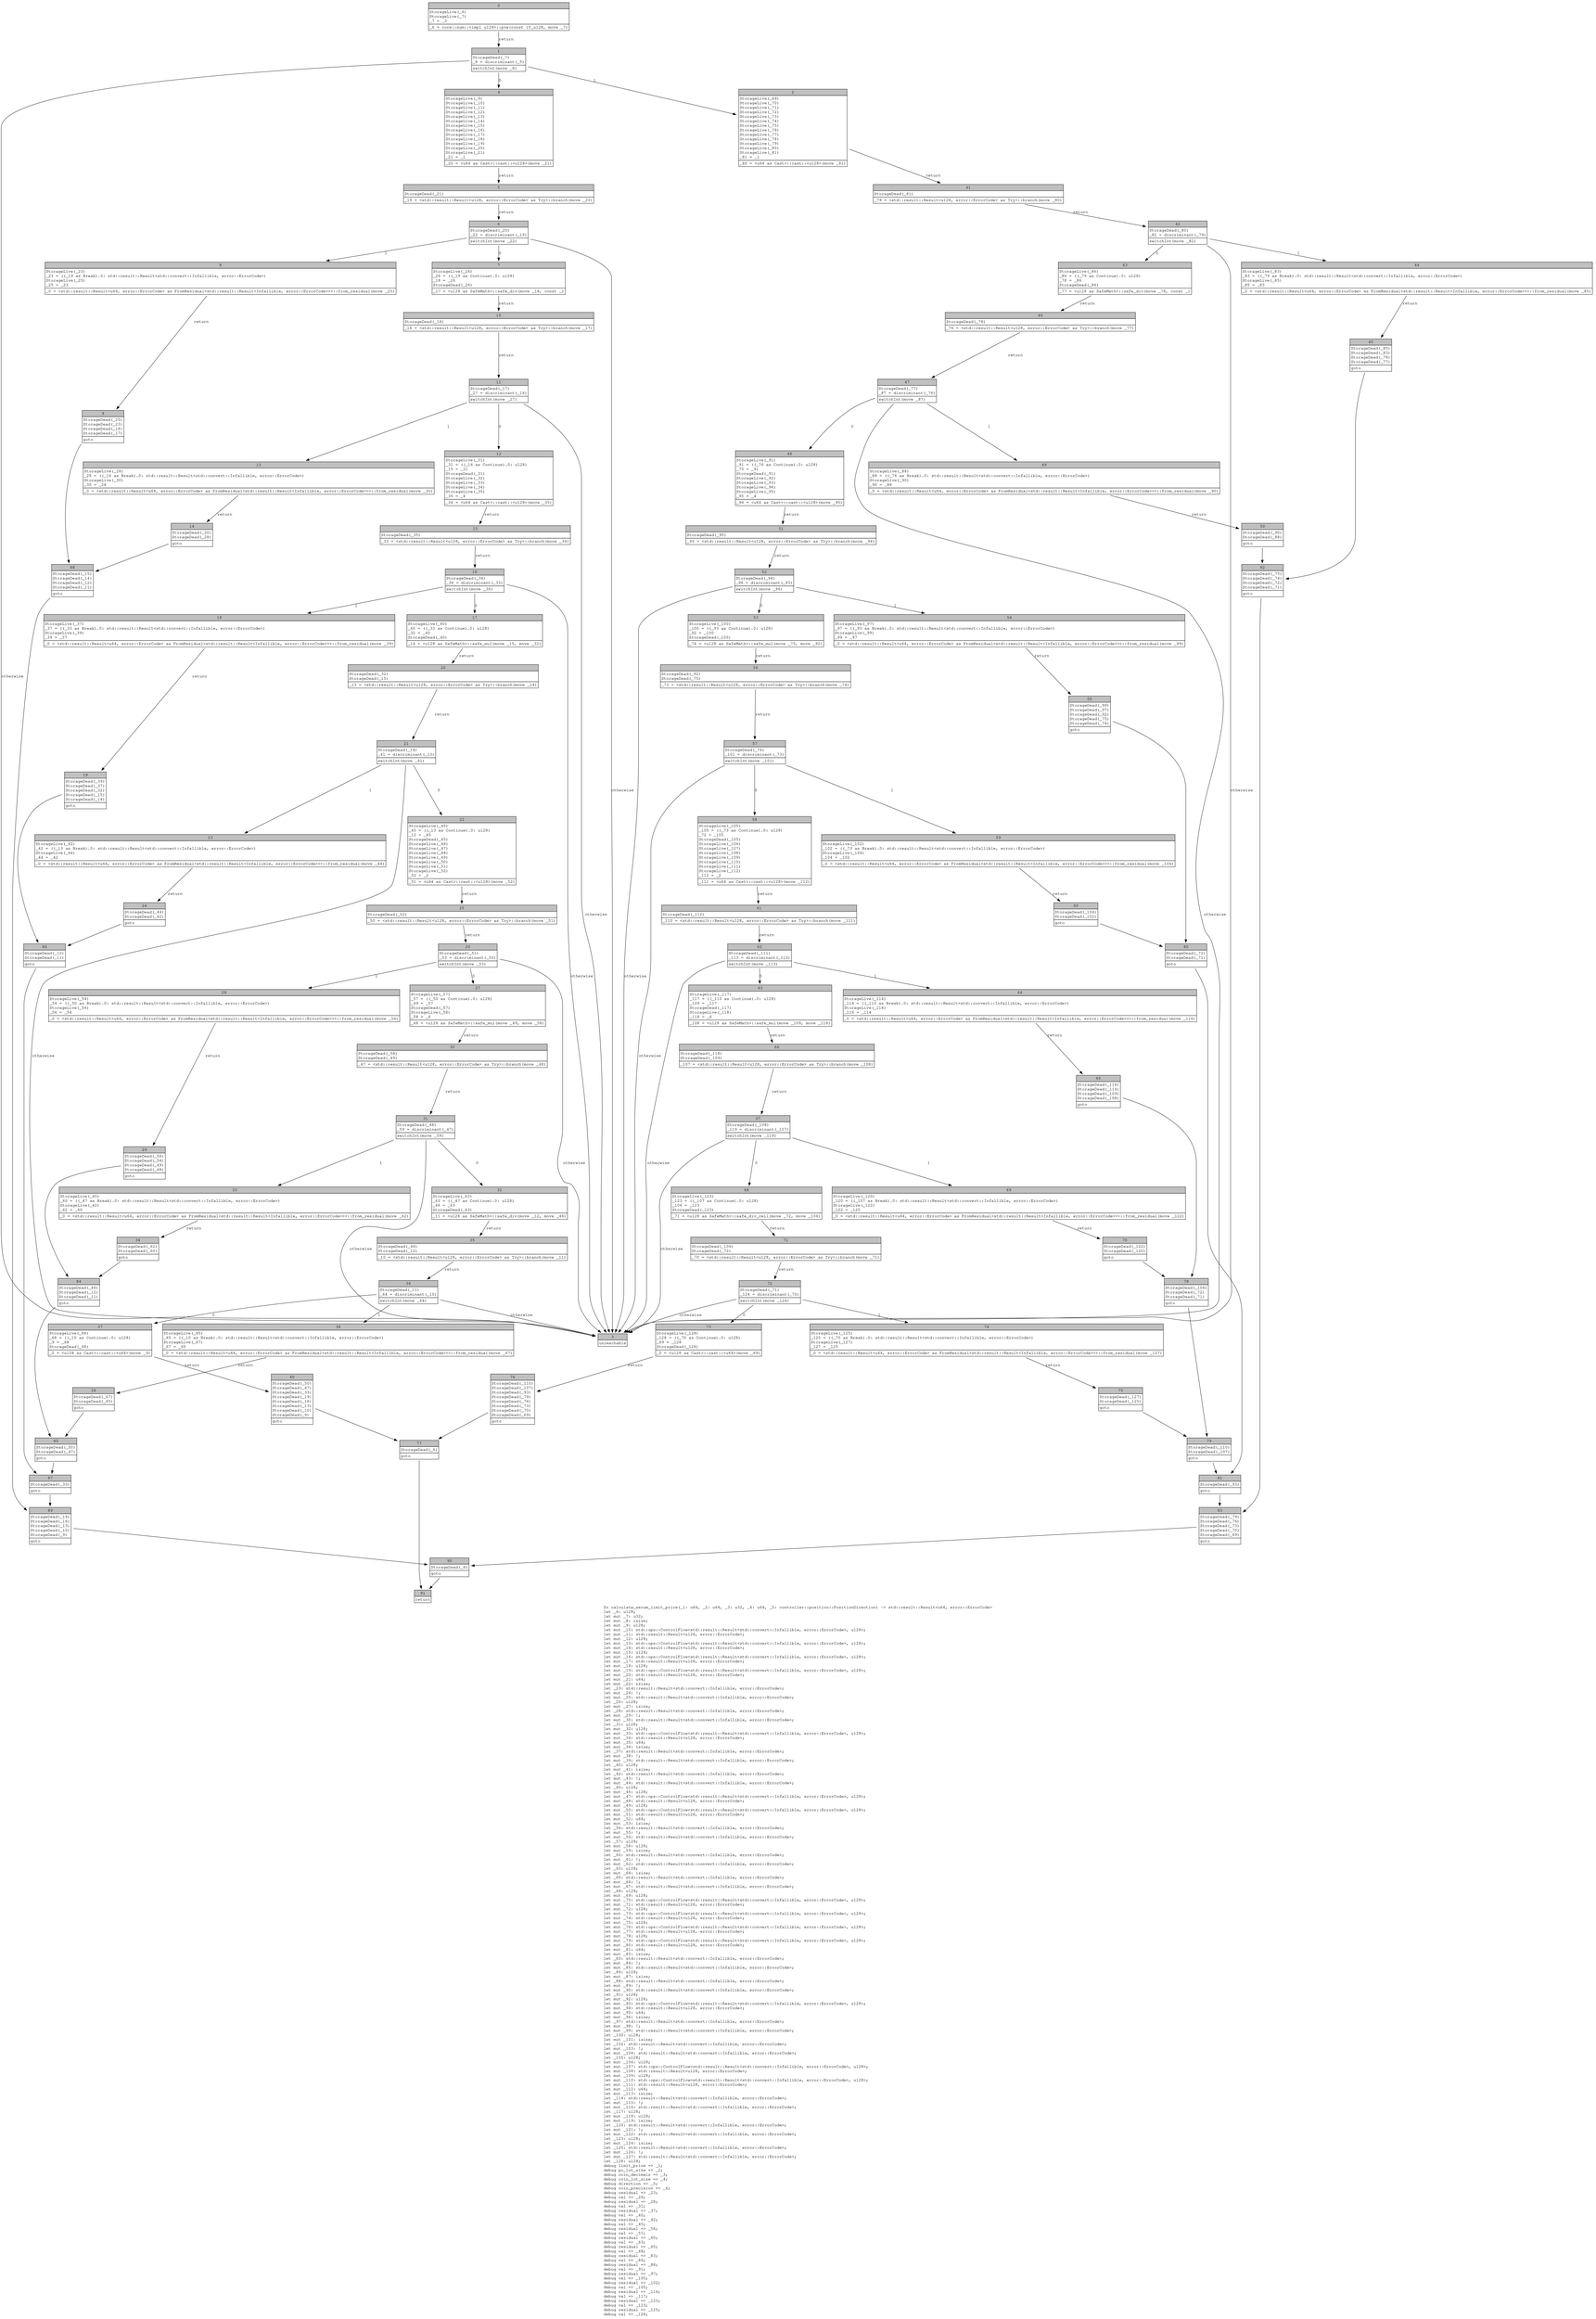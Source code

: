 digraph Mir_0_2763 {
    graph [fontname="Courier, monospace"];
    node [fontname="Courier, monospace"];
    edge [fontname="Courier, monospace"];
    label=<fn calculate_serum_limit_price(_1: u64, _2: u64, _3: u32, _4: u64, _5: controller::position::PositionDirection) -&gt; std::result::Result&lt;u64, error::ErrorCode&gt;<br align="left"/>let _6: u128;<br align="left"/>let mut _7: u32;<br align="left"/>let mut _8: isize;<br align="left"/>let mut _9: u128;<br align="left"/>let mut _10: std::ops::ControlFlow&lt;std::result::Result&lt;std::convert::Infallible, error::ErrorCode&gt;, u128&gt;;<br align="left"/>let mut _11: std::result::Result&lt;u128, error::ErrorCode&gt;;<br align="left"/>let mut _12: u128;<br align="left"/>let mut _13: std::ops::ControlFlow&lt;std::result::Result&lt;std::convert::Infallible, error::ErrorCode&gt;, u128&gt;;<br align="left"/>let mut _14: std::result::Result&lt;u128, error::ErrorCode&gt;;<br align="left"/>let mut _15: u128;<br align="left"/>let mut _16: std::ops::ControlFlow&lt;std::result::Result&lt;std::convert::Infallible, error::ErrorCode&gt;, u128&gt;;<br align="left"/>let mut _17: std::result::Result&lt;u128, error::ErrorCode&gt;;<br align="left"/>let mut _18: u128;<br align="left"/>let mut _19: std::ops::ControlFlow&lt;std::result::Result&lt;std::convert::Infallible, error::ErrorCode&gt;, u128&gt;;<br align="left"/>let mut _20: std::result::Result&lt;u128, error::ErrorCode&gt;;<br align="left"/>let mut _21: u64;<br align="left"/>let mut _22: isize;<br align="left"/>let _23: std::result::Result&lt;std::convert::Infallible, error::ErrorCode&gt;;<br align="left"/>let mut _24: !;<br align="left"/>let mut _25: std::result::Result&lt;std::convert::Infallible, error::ErrorCode&gt;;<br align="left"/>let _26: u128;<br align="left"/>let mut _27: isize;<br align="left"/>let _28: std::result::Result&lt;std::convert::Infallible, error::ErrorCode&gt;;<br align="left"/>let mut _29: !;<br align="left"/>let mut _30: std::result::Result&lt;std::convert::Infallible, error::ErrorCode&gt;;<br align="left"/>let _31: u128;<br align="left"/>let mut _32: u128;<br align="left"/>let mut _33: std::ops::ControlFlow&lt;std::result::Result&lt;std::convert::Infallible, error::ErrorCode&gt;, u128&gt;;<br align="left"/>let mut _34: std::result::Result&lt;u128, error::ErrorCode&gt;;<br align="left"/>let mut _35: u64;<br align="left"/>let mut _36: isize;<br align="left"/>let _37: std::result::Result&lt;std::convert::Infallible, error::ErrorCode&gt;;<br align="left"/>let mut _38: !;<br align="left"/>let mut _39: std::result::Result&lt;std::convert::Infallible, error::ErrorCode&gt;;<br align="left"/>let _40: u128;<br align="left"/>let mut _41: isize;<br align="left"/>let _42: std::result::Result&lt;std::convert::Infallible, error::ErrorCode&gt;;<br align="left"/>let mut _43: !;<br align="left"/>let mut _44: std::result::Result&lt;std::convert::Infallible, error::ErrorCode&gt;;<br align="left"/>let _45: u128;<br align="left"/>let mut _46: u128;<br align="left"/>let mut _47: std::ops::ControlFlow&lt;std::result::Result&lt;std::convert::Infallible, error::ErrorCode&gt;, u128&gt;;<br align="left"/>let mut _48: std::result::Result&lt;u128, error::ErrorCode&gt;;<br align="left"/>let mut _49: u128;<br align="left"/>let mut _50: std::ops::ControlFlow&lt;std::result::Result&lt;std::convert::Infallible, error::ErrorCode&gt;, u128&gt;;<br align="left"/>let mut _51: std::result::Result&lt;u128, error::ErrorCode&gt;;<br align="left"/>let mut _52: u64;<br align="left"/>let mut _53: isize;<br align="left"/>let _54: std::result::Result&lt;std::convert::Infallible, error::ErrorCode&gt;;<br align="left"/>let mut _55: !;<br align="left"/>let mut _56: std::result::Result&lt;std::convert::Infallible, error::ErrorCode&gt;;<br align="left"/>let _57: u128;<br align="left"/>let mut _58: u128;<br align="left"/>let mut _59: isize;<br align="left"/>let _60: std::result::Result&lt;std::convert::Infallible, error::ErrorCode&gt;;<br align="left"/>let mut _61: !;<br align="left"/>let mut _62: std::result::Result&lt;std::convert::Infallible, error::ErrorCode&gt;;<br align="left"/>let _63: u128;<br align="left"/>let mut _64: isize;<br align="left"/>let _65: std::result::Result&lt;std::convert::Infallible, error::ErrorCode&gt;;<br align="left"/>let mut _66: !;<br align="left"/>let mut _67: std::result::Result&lt;std::convert::Infallible, error::ErrorCode&gt;;<br align="left"/>let _68: u128;<br align="left"/>let mut _69: u128;<br align="left"/>let mut _70: std::ops::ControlFlow&lt;std::result::Result&lt;std::convert::Infallible, error::ErrorCode&gt;, u128&gt;;<br align="left"/>let mut _71: std::result::Result&lt;u128, error::ErrorCode&gt;;<br align="left"/>let mut _72: u128;<br align="left"/>let mut _73: std::ops::ControlFlow&lt;std::result::Result&lt;std::convert::Infallible, error::ErrorCode&gt;, u128&gt;;<br align="left"/>let mut _74: std::result::Result&lt;u128, error::ErrorCode&gt;;<br align="left"/>let mut _75: u128;<br align="left"/>let mut _76: std::ops::ControlFlow&lt;std::result::Result&lt;std::convert::Infallible, error::ErrorCode&gt;, u128&gt;;<br align="left"/>let mut _77: std::result::Result&lt;u128, error::ErrorCode&gt;;<br align="left"/>let mut _78: u128;<br align="left"/>let mut _79: std::ops::ControlFlow&lt;std::result::Result&lt;std::convert::Infallible, error::ErrorCode&gt;, u128&gt;;<br align="left"/>let mut _80: std::result::Result&lt;u128, error::ErrorCode&gt;;<br align="left"/>let mut _81: u64;<br align="left"/>let mut _82: isize;<br align="left"/>let _83: std::result::Result&lt;std::convert::Infallible, error::ErrorCode&gt;;<br align="left"/>let mut _84: !;<br align="left"/>let mut _85: std::result::Result&lt;std::convert::Infallible, error::ErrorCode&gt;;<br align="left"/>let _86: u128;<br align="left"/>let mut _87: isize;<br align="left"/>let _88: std::result::Result&lt;std::convert::Infallible, error::ErrorCode&gt;;<br align="left"/>let mut _89: !;<br align="left"/>let mut _90: std::result::Result&lt;std::convert::Infallible, error::ErrorCode&gt;;<br align="left"/>let _91: u128;<br align="left"/>let mut _92: u128;<br align="left"/>let mut _93: std::ops::ControlFlow&lt;std::result::Result&lt;std::convert::Infallible, error::ErrorCode&gt;, u128&gt;;<br align="left"/>let mut _94: std::result::Result&lt;u128, error::ErrorCode&gt;;<br align="left"/>let mut _95: u64;<br align="left"/>let mut _96: isize;<br align="left"/>let _97: std::result::Result&lt;std::convert::Infallible, error::ErrorCode&gt;;<br align="left"/>let mut _98: !;<br align="left"/>let mut _99: std::result::Result&lt;std::convert::Infallible, error::ErrorCode&gt;;<br align="left"/>let _100: u128;<br align="left"/>let mut _101: isize;<br align="left"/>let _102: std::result::Result&lt;std::convert::Infallible, error::ErrorCode&gt;;<br align="left"/>let mut _103: !;<br align="left"/>let mut _104: std::result::Result&lt;std::convert::Infallible, error::ErrorCode&gt;;<br align="left"/>let _105: u128;<br align="left"/>let mut _106: u128;<br align="left"/>let mut _107: std::ops::ControlFlow&lt;std::result::Result&lt;std::convert::Infallible, error::ErrorCode&gt;, u128&gt;;<br align="left"/>let mut _108: std::result::Result&lt;u128, error::ErrorCode&gt;;<br align="left"/>let mut _109: u128;<br align="left"/>let mut _110: std::ops::ControlFlow&lt;std::result::Result&lt;std::convert::Infallible, error::ErrorCode&gt;, u128&gt;;<br align="left"/>let mut _111: std::result::Result&lt;u128, error::ErrorCode&gt;;<br align="left"/>let mut _112: u64;<br align="left"/>let mut _113: isize;<br align="left"/>let _114: std::result::Result&lt;std::convert::Infallible, error::ErrorCode&gt;;<br align="left"/>let mut _115: !;<br align="left"/>let mut _116: std::result::Result&lt;std::convert::Infallible, error::ErrorCode&gt;;<br align="left"/>let _117: u128;<br align="left"/>let mut _118: u128;<br align="left"/>let mut _119: isize;<br align="left"/>let _120: std::result::Result&lt;std::convert::Infallible, error::ErrorCode&gt;;<br align="left"/>let mut _121: !;<br align="left"/>let mut _122: std::result::Result&lt;std::convert::Infallible, error::ErrorCode&gt;;<br align="left"/>let _123: u128;<br align="left"/>let mut _124: isize;<br align="left"/>let _125: std::result::Result&lt;std::convert::Infallible, error::ErrorCode&gt;;<br align="left"/>let mut _126: !;<br align="left"/>let mut _127: std::result::Result&lt;std::convert::Infallible, error::ErrorCode&gt;;<br align="left"/>let _128: u128;<br align="left"/>debug limit_price =&gt; _1;<br align="left"/>debug pc_lot_size =&gt; _2;<br align="left"/>debug coin_decimals =&gt; _3;<br align="left"/>debug coin_lot_size =&gt; _4;<br align="left"/>debug direction =&gt; _5;<br align="left"/>debug coin_precision =&gt; _6;<br align="left"/>debug residual =&gt; _23;<br align="left"/>debug val =&gt; _26;<br align="left"/>debug residual =&gt; _28;<br align="left"/>debug val =&gt; _31;<br align="left"/>debug residual =&gt; _37;<br align="left"/>debug val =&gt; _40;<br align="left"/>debug residual =&gt; _42;<br align="left"/>debug val =&gt; _45;<br align="left"/>debug residual =&gt; _54;<br align="left"/>debug val =&gt; _57;<br align="left"/>debug residual =&gt; _60;<br align="left"/>debug val =&gt; _63;<br align="left"/>debug residual =&gt; _65;<br align="left"/>debug val =&gt; _68;<br align="left"/>debug residual =&gt; _83;<br align="left"/>debug val =&gt; _86;<br align="left"/>debug residual =&gt; _88;<br align="left"/>debug val =&gt; _91;<br align="left"/>debug residual =&gt; _97;<br align="left"/>debug val =&gt; _100;<br align="left"/>debug residual =&gt; _102;<br align="left"/>debug val =&gt; _105;<br align="left"/>debug residual =&gt; _114;<br align="left"/>debug val =&gt; _117;<br align="left"/>debug residual =&gt; _120;<br align="left"/>debug val =&gt; _123;<br align="left"/>debug residual =&gt; _125;<br align="left"/>debug val =&gt; _128;<br align="left"/>>;
    bb0__0_2763 [shape="none", label=<<table border="0" cellborder="1" cellspacing="0"><tr><td bgcolor="gray" align="center" colspan="1">0</td></tr><tr><td align="left" balign="left">StorageLive(_6)<br/>StorageLive(_7)<br/>_7 = _3<br/></td></tr><tr><td align="left">_6 = core::num::&lt;impl u128&gt;::pow(const 10_u128, move _7)</td></tr></table>>];
    bb1__0_2763 [shape="none", label=<<table border="0" cellborder="1" cellspacing="0"><tr><td bgcolor="gray" align="center" colspan="1">1</td></tr><tr><td align="left" balign="left">StorageDead(_7)<br/>_8 = discriminant(_5)<br/></td></tr><tr><td align="left">switchInt(move _8)</td></tr></table>>];
    bb2__0_2763 [shape="none", label=<<table border="0" cellborder="1" cellspacing="0"><tr><td bgcolor="gray" align="center" colspan="1">2</td></tr><tr><td align="left" balign="left">StorageLive(_69)<br/>StorageLive(_70)<br/>StorageLive(_71)<br/>StorageLive(_72)<br/>StorageLive(_73)<br/>StorageLive(_74)<br/>StorageLive(_75)<br/>StorageLive(_76)<br/>StorageLive(_77)<br/>StorageLive(_78)<br/>StorageLive(_79)<br/>StorageLive(_80)<br/>StorageLive(_81)<br/>_81 = _1<br/></td></tr><tr><td align="left">_80 = &lt;u64 as Cast&gt;::cast::&lt;u128&gt;(move _81)</td></tr></table>>];
    bb3__0_2763 [shape="none", label=<<table border="0" cellborder="1" cellspacing="0"><tr><td bgcolor="gray" align="center" colspan="1">3</td></tr><tr><td align="left">unreachable</td></tr></table>>];
    bb4__0_2763 [shape="none", label=<<table border="0" cellborder="1" cellspacing="0"><tr><td bgcolor="gray" align="center" colspan="1">4</td></tr><tr><td align="left" balign="left">StorageLive(_9)<br/>StorageLive(_10)<br/>StorageLive(_11)<br/>StorageLive(_12)<br/>StorageLive(_13)<br/>StorageLive(_14)<br/>StorageLive(_15)<br/>StorageLive(_16)<br/>StorageLive(_17)<br/>StorageLive(_18)<br/>StorageLive(_19)<br/>StorageLive(_20)<br/>StorageLive(_21)<br/>_21 = _1<br/></td></tr><tr><td align="left">_20 = &lt;u64 as Cast&gt;::cast::&lt;u128&gt;(move _21)</td></tr></table>>];
    bb5__0_2763 [shape="none", label=<<table border="0" cellborder="1" cellspacing="0"><tr><td bgcolor="gray" align="center" colspan="1">5</td></tr><tr><td align="left" balign="left">StorageDead(_21)<br/></td></tr><tr><td align="left">_19 = &lt;std::result::Result&lt;u128, error::ErrorCode&gt; as Try&gt;::branch(move _20)</td></tr></table>>];
    bb6__0_2763 [shape="none", label=<<table border="0" cellborder="1" cellspacing="0"><tr><td bgcolor="gray" align="center" colspan="1">6</td></tr><tr><td align="left" balign="left">StorageDead(_20)<br/>_22 = discriminant(_19)<br/></td></tr><tr><td align="left">switchInt(move _22)</td></tr></table>>];
    bb7__0_2763 [shape="none", label=<<table border="0" cellborder="1" cellspacing="0"><tr><td bgcolor="gray" align="center" colspan="1">7</td></tr><tr><td align="left" balign="left">StorageLive(_26)<br/>_26 = ((_19 as Continue).0: u128)<br/>_18 = _26<br/>StorageDead(_26)<br/></td></tr><tr><td align="left">_17 = &lt;u128 as SafeMath&gt;::safe_div(move _18, const _)</td></tr></table>>];
    bb8__0_2763 [shape="none", label=<<table border="0" cellborder="1" cellspacing="0"><tr><td bgcolor="gray" align="center" colspan="1">8</td></tr><tr><td align="left" balign="left">StorageLive(_23)<br/>_23 = ((_19 as Break).0: std::result::Result&lt;std::convert::Infallible, error::ErrorCode&gt;)<br/>StorageLive(_25)<br/>_25 = _23<br/></td></tr><tr><td align="left">_0 = &lt;std::result::Result&lt;u64, error::ErrorCode&gt; as FromResidual&lt;std::result::Result&lt;Infallible, error::ErrorCode&gt;&gt;&gt;::from_residual(move _25)</td></tr></table>>];
    bb9__0_2763 [shape="none", label=<<table border="0" cellborder="1" cellspacing="0"><tr><td bgcolor="gray" align="center" colspan="1">9</td></tr><tr><td align="left" balign="left">StorageDead(_25)<br/>StorageDead(_23)<br/>StorageDead(_18)<br/>StorageDead(_17)<br/></td></tr><tr><td align="left">goto</td></tr></table>>];
    bb10__0_2763 [shape="none", label=<<table border="0" cellborder="1" cellspacing="0"><tr><td bgcolor="gray" align="center" colspan="1">10</td></tr><tr><td align="left" balign="left">StorageDead(_18)<br/></td></tr><tr><td align="left">_16 = &lt;std::result::Result&lt;u128, error::ErrorCode&gt; as Try&gt;::branch(move _17)</td></tr></table>>];
    bb11__0_2763 [shape="none", label=<<table border="0" cellborder="1" cellspacing="0"><tr><td bgcolor="gray" align="center" colspan="1">11</td></tr><tr><td align="left" balign="left">StorageDead(_17)<br/>_27 = discriminant(_16)<br/></td></tr><tr><td align="left">switchInt(move _27)</td></tr></table>>];
    bb12__0_2763 [shape="none", label=<<table border="0" cellborder="1" cellspacing="0"><tr><td bgcolor="gray" align="center" colspan="1">12</td></tr><tr><td align="left" balign="left">StorageLive(_31)<br/>_31 = ((_16 as Continue).0: u128)<br/>_15 = _31<br/>StorageDead(_31)<br/>StorageLive(_32)<br/>StorageLive(_33)<br/>StorageLive(_34)<br/>StorageLive(_35)<br/>_35 = _4<br/></td></tr><tr><td align="left">_34 = &lt;u64 as Cast&gt;::cast::&lt;u128&gt;(move _35)</td></tr></table>>];
    bb13__0_2763 [shape="none", label=<<table border="0" cellborder="1" cellspacing="0"><tr><td bgcolor="gray" align="center" colspan="1">13</td></tr><tr><td align="left" balign="left">StorageLive(_28)<br/>_28 = ((_16 as Break).0: std::result::Result&lt;std::convert::Infallible, error::ErrorCode&gt;)<br/>StorageLive(_30)<br/>_30 = _28<br/></td></tr><tr><td align="left">_0 = &lt;std::result::Result&lt;u64, error::ErrorCode&gt; as FromResidual&lt;std::result::Result&lt;Infallible, error::ErrorCode&gt;&gt;&gt;::from_residual(move _30)</td></tr></table>>];
    bb14__0_2763 [shape="none", label=<<table border="0" cellborder="1" cellspacing="0"><tr><td bgcolor="gray" align="center" colspan="1">14</td></tr><tr><td align="left" balign="left">StorageDead(_30)<br/>StorageDead(_28)<br/></td></tr><tr><td align="left">goto</td></tr></table>>];
    bb15__0_2763 [shape="none", label=<<table border="0" cellborder="1" cellspacing="0"><tr><td bgcolor="gray" align="center" colspan="1">15</td></tr><tr><td align="left" balign="left">StorageDead(_35)<br/></td></tr><tr><td align="left">_33 = &lt;std::result::Result&lt;u128, error::ErrorCode&gt; as Try&gt;::branch(move _34)</td></tr></table>>];
    bb16__0_2763 [shape="none", label=<<table border="0" cellborder="1" cellspacing="0"><tr><td bgcolor="gray" align="center" colspan="1">16</td></tr><tr><td align="left" balign="left">StorageDead(_34)<br/>_36 = discriminant(_33)<br/></td></tr><tr><td align="left">switchInt(move _36)</td></tr></table>>];
    bb17__0_2763 [shape="none", label=<<table border="0" cellborder="1" cellspacing="0"><tr><td bgcolor="gray" align="center" colspan="1">17</td></tr><tr><td align="left" balign="left">StorageLive(_40)<br/>_40 = ((_33 as Continue).0: u128)<br/>_32 = _40<br/>StorageDead(_40)<br/></td></tr><tr><td align="left">_14 = &lt;u128 as SafeMath&gt;::safe_mul(move _15, move _32)</td></tr></table>>];
    bb18__0_2763 [shape="none", label=<<table border="0" cellborder="1" cellspacing="0"><tr><td bgcolor="gray" align="center" colspan="1">18</td></tr><tr><td align="left" balign="left">StorageLive(_37)<br/>_37 = ((_33 as Break).0: std::result::Result&lt;std::convert::Infallible, error::ErrorCode&gt;)<br/>StorageLive(_39)<br/>_39 = _37<br/></td></tr><tr><td align="left">_0 = &lt;std::result::Result&lt;u64, error::ErrorCode&gt; as FromResidual&lt;std::result::Result&lt;Infallible, error::ErrorCode&gt;&gt;&gt;::from_residual(move _39)</td></tr></table>>];
    bb19__0_2763 [shape="none", label=<<table border="0" cellborder="1" cellspacing="0"><tr><td bgcolor="gray" align="center" colspan="1">19</td></tr><tr><td align="left" balign="left">StorageDead(_39)<br/>StorageDead(_37)<br/>StorageDead(_32)<br/>StorageDead(_15)<br/>StorageDead(_14)<br/></td></tr><tr><td align="left">goto</td></tr></table>>];
    bb20__0_2763 [shape="none", label=<<table border="0" cellborder="1" cellspacing="0"><tr><td bgcolor="gray" align="center" colspan="1">20</td></tr><tr><td align="left" balign="left">StorageDead(_32)<br/>StorageDead(_15)<br/></td></tr><tr><td align="left">_13 = &lt;std::result::Result&lt;u128, error::ErrorCode&gt; as Try&gt;::branch(move _14)</td></tr></table>>];
    bb21__0_2763 [shape="none", label=<<table border="0" cellborder="1" cellspacing="0"><tr><td bgcolor="gray" align="center" colspan="1">21</td></tr><tr><td align="left" balign="left">StorageDead(_14)<br/>_41 = discriminant(_13)<br/></td></tr><tr><td align="left">switchInt(move _41)</td></tr></table>>];
    bb22__0_2763 [shape="none", label=<<table border="0" cellborder="1" cellspacing="0"><tr><td bgcolor="gray" align="center" colspan="1">22</td></tr><tr><td align="left" balign="left">StorageLive(_45)<br/>_45 = ((_13 as Continue).0: u128)<br/>_12 = _45<br/>StorageDead(_45)<br/>StorageLive(_46)<br/>StorageLive(_47)<br/>StorageLive(_48)<br/>StorageLive(_49)<br/>StorageLive(_50)<br/>StorageLive(_51)<br/>StorageLive(_52)<br/>_52 = _2<br/></td></tr><tr><td align="left">_51 = &lt;u64 as Cast&gt;::cast::&lt;u128&gt;(move _52)</td></tr></table>>];
    bb23__0_2763 [shape="none", label=<<table border="0" cellborder="1" cellspacing="0"><tr><td bgcolor="gray" align="center" colspan="1">23</td></tr><tr><td align="left" balign="left">StorageLive(_42)<br/>_42 = ((_13 as Break).0: std::result::Result&lt;std::convert::Infallible, error::ErrorCode&gt;)<br/>StorageLive(_44)<br/>_44 = _42<br/></td></tr><tr><td align="left">_0 = &lt;std::result::Result&lt;u64, error::ErrorCode&gt; as FromResidual&lt;std::result::Result&lt;Infallible, error::ErrorCode&gt;&gt;&gt;::from_residual(move _44)</td></tr></table>>];
    bb24__0_2763 [shape="none", label=<<table border="0" cellborder="1" cellspacing="0"><tr><td bgcolor="gray" align="center" colspan="1">24</td></tr><tr><td align="left" balign="left">StorageDead(_44)<br/>StorageDead(_42)<br/></td></tr><tr><td align="left">goto</td></tr></table>>];
    bb25__0_2763 [shape="none", label=<<table border="0" cellborder="1" cellspacing="0"><tr><td bgcolor="gray" align="center" colspan="1">25</td></tr><tr><td align="left" balign="left">StorageDead(_52)<br/></td></tr><tr><td align="left">_50 = &lt;std::result::Result&lt;u128, error::ErrorCode&gt; as Try&gt;::branch(move _51)</td></tr></table>>];
    bb26__0_2763 [shape="none", label=<<table border="0" cellborder="1" cellspacing="0"><tr><td bgcolor="gray" align="center" colspan="1">26</td></tr><tr><td align="left" balign="left">StorageDead(_51)<br/>_53 = discriminant(_50)<br/></td></tr><tr><td align="left">switchInt(move _53)</td></tr></table>>];
    bb27__0_2763 [shape="none", label=<<table border="0" cellborder="1" cellspacing="0"><tr><td bgcolor="gray" align="center" colspan="1">27</td></tr><tr><td align="left" balign="left">StorageLive(_57)<br/>_57 = ((_50 as Continue).0: u128)<br/>_49 = _57<br/>StorageDead(_57)<br/>StorageLive(_58)<br/>_58 = _6<br/></td></tr><tr><td align="left">_48 = &lt;u128 as SafeMath&gt;::safe_mul(move _49, move _58)</td></tr></table>>];
    bb28__0_2763 [shape="none", label=<<table border="0" cellborder="1" cellspacing="0"><tr><td bgcolor="gray" align="center" colspan="1">28</td></tr><tr><td align="left" balign="left">StorageLive(_54)<br/>_54 = ((_50 as Break).0: std::result::Result&lt;std::convert::Infallible, error::ErrorCode&gt;)<br/>StorageLive(_56)<br/>_56 = _54<br/></td></tr><tr><td align="left">_0 = &lt;std::result::Result&lt;u64, error::ErrorCode&gt; as FromResidual&lt;std::result::Result&lt;Infallible, error::ErrorCode&gt;&gt;&gt;::from_residual(move _56)</td></tr></table>>];
    bb29__0_2763 [shape="none", label=<<table border="0" cellborder="1" cellspacing="0"><tr><td bgcolor="gray" align="center" colspan="1">29</td></tr><tr><td align="left" balign="left">StorageDead(_56)<br/>StorageDead(_54)<br/>StorageDead(_49)<br/>StorageDead(_48)<br/></td></tr><tr><td align="left">goto</td></tr></table>>];
    bb30__0_2763 [shape="none", label=<<table border="0" cellborder="1" cellspacing="0"><tr><td bgcolor="gray" align="center" colspan="1">30</td></tr><tr><td align="left" balign="left">StorageDead(_58)<br/>StorageDead(_49)<br/></td></tr><tr><td align="left">_47 = &lt;std::result::Result&lt;u128, error::ErrorCode&gt; as Try&gt;::branch(move _48)</td></tr></table>>];
    bb31__0_2763 [shape="none", label=<<table border="0" cellborder="1" cellspacing="0"><tr><td bgcolor="gray" align="center" colspan="1">31</td></tr><tr><td align="left" balign="left">StorageDead(_48)<br/>_59 = discriminant(_47)<br/></td></tr><tr><td align="left">switchInt(move _59)</td></tr></table>>];
    bb32__0_2763 [shape="none", label=<<table border="0" cellborder="1" cellspacing="0"><tr><td bgcolor="gray" align="center" colspan="1">32</td></tr><tr><td align="left" balign="left">StorageLive(_63)<br/>_63 = ((_47 as Continue).0: u128)<br/>_46 = _63<br/>StorageDead(_63)<br/></td></tr><tr><td align="left">_11 = &lt;u128 as SafeMath&gt;::safe_div(move _12, move _46)</td></tr></table>>];
    bb33__0_2763 [shape="none", label=<<table border="0" cellborder="1" cellspacing="0"><tr><td bgcolor="gray" align="center" colspan="1">33</td></tr><tr><td align="left" balign="left">StorageLive(_60)<br/>_60 = ((_47 as Break).0: std::result::Result&lt;std::convert::Infallible, error::ErrorCode&gt;)<br/>StorageLive(_62)<br/>_62 = _60<br/></td></tr><tr><td align="left">_0 = &lt;std::result::Result&lt;u64, error::ErrorCode&gt; as FromResidual&lt;std::result::Result&lt;Infallible, error::ErrorCode&gt;&gt;&gt;::from_residual(move _62)</td></tr></table>>];
    bb34__0_2763 [shape="none", label=<<table border="0" cellborder="1" cellspacing="0"><tr><td bgcolor="gray" align="center" colspan="1">34</td></tr><tr><td align="left" balign="left">StorageDead(_62)<br/>StorageDead(_60)<br/></td></tr><tr><td align="left">goto</td></tr></table>>];
    bb35__0_2763 [shape="none", label=<<table border="0" cellborder="1" cellspacing="0"><tr><td bgcolor="gray" align="center" colspan="1">35</td></tr><tr><td align="left" balign="left">StorageDead(_46)<br/>StorageDead(_12)<br/></td></tr><tr><td align="left">_10 = &lt;std::result::Result&lt;u128, error::ErrorCode&gt; as Try&gt;::branch(move _11)</td></tr></table>>];
    bb36__0_2763 [shape="none", label=<<table border="0" cellborder="1" cellspacing="0"><tr><td bgcolor="gray" align="center" colspan="1">36</td></tr><tr><td align="left" balign="left">StorageDead(_11)<br/>_64 = discriminant(_10)<br/></td></tr><tr><td align="left">switchInt(move _64)</td></tr></table>>];
    bb37__0_2763 [shape="none", label=<<table border="0" cellborder="1" cellspacing="0"><tr><td bgcolor="gray" align="center" colspan="1">37</td></tr><tr><td align="left" balign="left">StorageLive(_68)<br/>_68 = ((_10 as Continue).0: u128)<br/>_9 = _68<br/>StorageDead(_68)<br/></td></tr><tr><td align="left">_0 = &lt;u128 as Cast&gt;::cast::&lt;u64&gt;(move _9)</td></tr></table>>];
    bb38__0_2763 [shape="none", label=<<table border="0" cellborder="1" cellspacing="0"><tr><td bgcolor="gray" align="center" colspan="1">38</td></tr><tr><td align="left" balign="left">StorageLive(_65)<br/>_65 = ((_10 as Break).0: std::result::Result&lt;std::convert::Infallible, error::ErrorCode&gt;)<br/>StorageLive(_67)<br/>_67 = _65<br/></td></tr><tr><td align="left">_0 = &lt;std::result::Result&lt;u64, error::ErrorCode&gt; as FromResidual&lt;std::result::Result&lt;Infallible, error::ErrorCode&gt;&gt;&gt;::from_residual(move _67)</td></tr></table>>];
    bb39__0_2763 [shape="none", label=<<table border="0" cellborder="1" cellspacing="0"><tr><td bgcolor="gray" align="center" colspan="1">39</td></tr><tr><td align="left" balign="left">StorageDead(_67)<br/>StorageDead(_65)<br/></td></tr><tr><td align="left">goto</td></tr></table>>];
    bb40__0_2763 [shape="none", label=<<table border="0" cellborder="1" cellspacing="0"><tr><td bgcolor="gray" align="center" colspan="1">40</td></tr><tr><td align="left" balign="left">StorageDead(_50)<br/>StorageDead(_47)<br/>StorageDead(_33)<br/>StorageDead(_19)<br/>StorageDead(_16)<br/>StorageDead(_13)<br/>StorageDead(_10)<br/>StorageDead(_9)<br/></td></tr><tr><td align="left">goto</td></tr></table>>];
    bb41__0_2763 [shape="none", label=<<table border="0" cellborder="1" cellspacing="0"><tr><td bgcolor="gray" align="center" colspan="1">41</td></tr><tr><td align="left" balign="left">StorageDead(_81)<br/></td></tr><tr><td align="left">_79 = &lt;std::result::Result&lt;u128, error::ErrorCode&gt; as Try&gt;::branch(move _80)</td></tr></table>>];
    bb42__0_2763 [shape="none", label=<<table border="0" cellborder="1" cellspacing="0"><tr><td bgcolor="gray" align="center" colspan="1">42</td></tr><tr><td align="left" balign="left">StorageDead(_80)<br/>_82 = discriminant(_79)<br/></td></tr><tr><td align="left">switchInt(move _82)</td></tr></table>>];
    bb43__0_2763 [shape="none", label=<<table border="0" cellborder="1" cellspacing="0"><tr><td bgcolor="gray" align="center" colspan="1">43</td></tr><tr><td align="left" balign="left">StorageLive(_86)<br/>_86 = ((_79 as Continue).0: u128)<br/>_78 = _86<br/>StorageDead(_86)<br/></td></tr><tr><td align="left">_77 = &lt;u128 as SafeMath&gt;::safe_div(move _78, const _)</td></tr></table>>];
    bb44__0_2763 [shape="none", label=<<table border="0" cellborder="1" cellspacing="0"><tr><td bgcolor="gray" align="center" colspan="1">44</td></tr><tr><td align="left" balign="left">StorageLive(_83)<br/>_83 = ((_79 as Break).0: std::result::Result&lt;std::convert::Infallible, error::ErrorCode&gt;)<br/>StorageLive(_85)<br/>_85 = _83<br/></td></tr><tr><td align="left">_0 = &lt;std::result::Result&lt;u64, error::ErrorCode&gt; as FromResidual&lt;std::result::Result&lt;Infallible, error::ErrorCode&gt;&gt;&gt;::from_residual(move _85)</td></tr></table>>];
    bb45__0_2763 [shape="none", label=<<table border="0" cellborder="1" cellspacing="0"><tr><td bgcolor="gray" align="center" colspan="1">45</td></tr><tr><td align="left" balign="left">StorageDead(_85)<br/>StorageDead(_83)<br/>StorageDead(_78)<br/>StorageDead(_77)<br/></td></tr><tr><td align="left">goto</td></tr></table>>];
    bb46__0_2763 [shape="none", label=<<table border="0" cellborder="1" cellspacing="0"><tr><td bgcolor="gray" align="center" colspan="1">46</td></tr><tr><td align="left" balign="left">StorageDead(_78)<br/></td></tr><tr><td align="left">_76 = &lt;std::result::Result&lt;u128, error::ErrorCode&gt; as Try&gt;::branch(move _77)</td></tr></table>>];
    bb47__0_2763 [shape="none", label=<<table border="0" cellborder="1" cellspacing="0"><tr><td bgcolor="gray" align="center" colspan="1">47</td></tr><tr><td align="left" balign="left">StorageDead(_77)<br/>_87 = discriminant(_76)<br/></td></tr><tr><td align="left">switchInt(move _87)</td></tr></table>>];
    bb48__0_2763 [shape="none", label=<<table border="0" cellborder="1" cellspacing="0"><tr><td bgcolor="gray" align="center" colspan="1">48</td></tr><tr><td align="left" balign="left">StorageLive(_91)<br/>_91 = ((_76 as Continue).0: u128)<br/>_75 = _91<br/>StorageDead(_91)<br/>StorageLive(_92)<br/>StorageLive(_93)<br/>StorageLive(_94)<br/>StorageLive(_95)<br/>_95 = _4<br/></td></tr><tr><td align="left">_94 = &lt;u64 as Cast&gt;::cast::&lt;u128&gt;(move _95)</td></tr></table>>];
    bb49__0_2763 [shape="none", label=<<table border="0" cellborder="1" cellspacing="0"><tr><td bgcolor="gray" align="center" colspan="1">49</td></tr><tr><td align="left" balign="left">StorageLive(_88)<br/>_88 = ((_76 as Break).0: std::result::Result&lt;std::convert::Infallible, error::ErrorCode&gt;)<br/>StorageLive(_90)<br/>_90 = _88<br/></td></tr><tr><td align="left">_0 = &lt;std::result::Result&lt;u64, error::ErrorCode&gt; as FromResidual&lt;std::result::Result&lt;Infallible, error::ErrorCode&gt;&gt;&gt;::from_residual(move _90)</td></tr></table>>];
    bb50__0_2763 [shape="none", label=<<table border="0" cellborder="1" cellspacing="0"><tr><td bgcolor="gray" align="center" colspan="1">50</td></tr><tr><td align="left" balign="left">StorageDead(_90)<br/>StorageDead(_88)<br/></td></tr><tr><td align="left">goto</td></tr></table>>];
    bb51__0_2763 [shape="none", label=<<table border="0" cellborder="1" cellspacing="0"><tr><td bgcolor="gray" align="center" colspan="1">51</td></tr><tr><td align="left" balign="left">StorageDead(_95)<br/></td></tr><tr><td align="left">_93 = &lt;std::result::Result&lt;u128, error::ErrorCode&gt; as Try&gt;::branch(move _94)</td></tr></table>>];
    bb52__0_2763 [shape="none", label=<<table border="0" cellborder="1" cellspacing="0"><tr><td bgcolor="gray" align="center" colspan="1">52</td></tr><tr><td align="left" balign="left">StorageDead(_94)<br/>_96 = discriminant(_93)<br/></td></tr><tr><td align="left">switchInt(move _96)</td></tr></table>>];
    bb53__0_2763 [shape="none", label=<<table border="0" cellborder="1" cellspacing="0"><tr><td bgcolor="gray" align="center" colspan="1">53</td></tr><tr><td align="left" balign="left">StorageLive(_100)<br/>_100 = ((_93 as Continue).0: u128)<br/>_92 = _100<br/>StorageDead(_100)<br/></td></tr><tr><td align="left">_74 = &lt;u128 as SafeMath&gt;::safe_mul(move _75, move _92)</td></tr></table>>];
    bb54__0_2763 [shape="none", label=<<table border="0" cellborder="1" cellspacing="0"><tr><td bgcolor="gray" align="center" colspan="1">54</td></tr><tr><td align="left" balign="left">StorageLive(_97)<br/>_97 = ((_93 as Break).0: std::result::Result&lt;std::convert::Infallible, error::ErrorCode&gt;)<br/>StorageLive(_99)<br/>_99 = _97<br/></td></tr><tr><td align="left">_0 = &lt;std::result::Result&lt;u64, error::ErrorCode&gt; as FromResidual&lt;std::result::Result&lt;Infallible, error::ErrorCode&gt;&gt;&gt;::from_residual(move _99)</td></tr></table>>];
    bb55__0_2763 [shape="none", label=<<table border="0" cellborder="1" cellspacing="0"><tr><td bgcolor="gray" align="center" colspan="1">55</td></tr><tr><td align="left" balign="left">StorageDead(_99)<br/>StorageDead(_97)<br/>StorageDead(_92)<br/>StorageDead(_75)<br/>StorageDead(_74)<br/></td></tr><tr><td align="left">goto</td></tr></table>>];
    bb56__0_2763 [shape="none", label=<<table border="0" cellborder="1" cellspacing="0"><tr><td bgcolor="gray" align="center" colspan="1">56</td></tr><tr><td align="left" balign="left">StorageDead(_92)<br/>StorageDead(_75)<br/></td></tr><tr><td align="left">_73 = &lt;std::result::Result&lt;u128, error::ErrorCode&gt; as Try&gt;::branch(move _74)</td></tr></table>>];
    bb57__0_2763 [shape="none", label=<<table border="0" cellborder="1" cellspacing="0"><tr><td bgcolor="gray" align="center" colspan="1">57</td></tr><tr><td align="left" balign="left">StorageDead(_74)<br/>_101 = discriminant(_73)<br/></td></tr><tr><td align="left">switchInt(move _101)</td></tr></table>>];
    bb58__0_2763 [shape="none", label=<<table border="0" cellborder="1" cellspacing="0"><tr><td bgcolor="gray" align="center" colspan="1">58</td></tr><tr><td align="left" balign="left">StorageLive(_105)<br/>_105 = ((_73 as Continue).0: u128)<br/>_72 = _105<br/>StorageDead(_105)<br/>StorageLive(_106)<br/>StorageLive(_107)<br/>StorageLive(_108)<br/>StorageLive(_109)<br/>StorageLive(_110)<br/>StorageLive(_111)<br/>StorageLive(_112)<br/>_112 = _2<br/></td></tr><tr><td align="left">_111 = &lt;u64 as Cast&gt;::cast::&lt;u128&gt;(move _112)</td></tr></table>>];
    bb59__0_2763 [shape="none", label=<<table border="0" cellborder="1" cellspacing="0"><tr><td bgcolor="gray" align="center" colspan="1">59</td></tr><tr><td align="left" balign="left">StorageLive(_102)<br/>_102 = ((_73 as Break).0: std::result::Result&lt;std::convert::Infallible, error::ErrorCode&gt;)<br/>StorageLive(_104)<br/>_104 = _102<br/></td></tr><tr><td align="left">_0 = &lt;std::result::Result&lt;u64, error::ErrorCode&gt; as FromResidual&lt;std::result::Result&lt;Infallible, error::ErrorCode&gt;&gt;&gt;::from_residual(move _104)</td></tr></table>>];
    bb60__0_2763 [shape="none", label=<<table border="0" cellborder="1" cellspacing="0"><tr><td bgcolor="gray" align="center" colspan="1">60</td></tr><tr><td align="left" balign="left">StorageDead(_104)<br/>StorageDead(_102)<br/></td></tr><tr><td align="left">goto</td></tr></table>>];
    bb61__0_2763 [shape="none", label=<<table border="0" cellborder="1" cellspacing="0"><tr><td bgcolor="gray" align="center" colspan="1">61</td></tr><tr><td align="left" balign="left">StorageDead(_112)<br/></td></tr><tr><td align="left">_110 = &lt;std::result::Result&lt;u128, error::ErrorCode&gt; as Try&gt;::branch(move _111)</td></tr></table>>];
    bb62__0_2763 [shape="none", label=<<table border="0" cellborder="1" cellspacing="0"><tr><td bgcolor="gray" align="center" colspan="1">62</td></tr><tr><td align="left" balign="left">StorageDead(_111)<br/>_113 = discriminant(_110)<br/></td></tr><tr><td align="left">switchInt(move _113)</td></tr></table>>];
    bb63__0_2763 [shape="none", label=<<table border="0" cellborder="1" cellspacing="0"><tr><td bgcolor="gray" align="center" colspan="1">63</td></tr><tr><td align="left" balign="left">StorageLive(_117)<br/>_117 = ((_110 as Continue).0: u128)<br/>_109 = _117<br/>StorageDead(_117)<br/>StorageLive(_118)<br/>_118 = _6<br/></td></tr><tr><td align="left">_108 = &lt;u128 as SafeMath&gt;::safe_mul(move _109, move _118)</td></tr></table>>];
    bb64__0_2763 [shape="none", label=<<table border="0" cellborder="1" cellspacing="0"><tr><td bgcolor="gray" align="center" colspan="1">64</td></tr><tr><td align="left" balign="left">StorageLive(_114)<br/>_114 = ((_110 as Break).0: std::result::Result&lt;std::convert::Infallible, error::ErrorCode&gt;)<br/>StorageLive(_116)<br/>_116 = _114<br/></td></tr><tr><td align="left">_0 = &lt;std::result::Result&lt;u64, error::ErrorCode&gt; as FromResidual&lt;std::result::Result&lt;Infallible, error::ErrorCode&gt;&gt;&gt;::from_residual(move _116)</td></tr></table>>];
    bb65__0_2763 [shape="none", label=<<table border="0" cellborder="1" cellspacing="0"><tr><td bgcolor="gray" align="center" colspan="1">65</td></tr><tr><td align="left" balign="left">StorageDead(_116)<br/>StorageDead(_114)<br/>StorageDead(_109)<br/>StorageDead(_108)<br/></td></tr><tr><td align="left">goto</td></tr></table>>];
    bb66__0_2763 [shape="none", label=<<table border="0" cellborder="1" cellspacing="0"><tr><td bgcolor="gray" align="center" colspan="1">66</td></tr><tr><td align="left" balign="left">StorageDead(_118)<br/>StorageDead(_109)<br/></td></tr><tr><td align="left">_107 = &lt;std::result::Result&lt;u128, error::ErrorCode&gt; as Try&gt;::branch(move _108)</td></tr></table>>];
    bb67__0_2763 [shape="none", label=<<table border="0" cellborder="1" cellspacing="0"><tr><td bgcolor="gray" align="center" colspan="1">67</td></tr><tr><td align="left" balign="left">StorageDead(_108)<br/>_119 = discriminant(_107)<br/></td></tr><tr><td align="left">switchInt(move _119)</td></tr></table>>];
    bb68__0_2763 [shape="none", label=<<table border="0" cellborder="1" cellspacing="0"><tr><td bgcolor="gray" align="center" colspan="1">68</td></tr><tr><td align="left" balign="left">StorageLive(_123)<br/>_123 = ((_107 as Continue).0: u128)<br/>_106 = _123<br/>StorageDead(_123)<br/></td></tr><tr><td align="left">_71 = &lt;u128 as SafeMath&gt;::safe_div_ceil(move _72, move _106)</td></tr></table>>];
    bb69__0_2763 [shape="none", label=<<table border="0" cellborder="1" cellspacing="0"><tr><td bgcolor="gray" align="center" colspan="1">69</td></tr><tr><td align="left" balign="left">StorageLive(_120)<br/>_120 = ((_107 as Break).0: std::result::Result&lt;std::convert::Infallible, error::ErrorCode&gt;)<br/>StorageLive(_122)<br/>_122 = _120<br/></td></tr><tr><td align="left">_0 = &lt;std::result::Result&lt;u64, error::ErrorCode&gt; as FromResidual&lt;std::result::Result&lt;Infallible, error::ErrorCode&gt;&gt;&gt;::from_residual(move _122)</td></tr></table>>];
    bb70__0_2763 [shape="none", label=<<table border="0" cellborder="1" cellspacing="0"><tr><td bgcolor="gray" align="center" colspan="1">70</td></tr><tr><td align="left" balign="left">StorageDead(_122)<br/>StorageDead(_120)<br/></td></tr><tr><td align="left">goto</td></tr></table>>];
    bb71__0_2763 [shape="none", label=<<table border="0" cellborder="1" cellspacing="0"><tr><td bgcolor="gray" align="center" colspan="1">71</td></tr><tr><td align="left" balign="left">StorageDead(_106)<br/>StorageDead(_72)<br/></td></tr><tr><td align="left">_70 = &lt;std::result::Result&lt;u128, error::ErrorCode&gt; as Try&gt;::branch(move _71)</td></tr></table>>];
    bb72__0_2763 [shape="none", label=<<table border="0" cellborder="1" cellspacing="0"><tr><td bgcolor="gray" align="center" colspan="1">72</td></tr><tr><td align="left" balign="left">StorageDead(_71)<br/>_124 = discriminant(_70)<br/></td></tr><tr><td align="left">switchInt(move _124)</td></tr></table>>];
    bb73__0_2763 [shape="none", label=<<table border="0" cellborder="1" cellspacing="0"><tr><td bgcolor="gray" align="center" colspan="1">73</td></tr><tr><td align="left" balign="left">StorageLive(_128)<br/>_128 = ((_70 as Continue).0: u128)<br/>_69 = _128<br/>StorageDead(_128)<br/></td></tr><tr><td align="left">_0 = &lt;u128 as Cast&gt;::cast::&lt;u64&gt;(move _69)</td></tr></table>>];
    bb74__0_2763 [shape="none", label=<<table border="0" cellborder="1" cellspacing="0"><tr><td bgcolor="gray" align="center" colspan="1">74</td></tr><tr><td align="left" balign="left">StorageLive(_125)<br/>_125 = ((_70 as Break).0: std::result::Result&lt;std::convert::Infallible, error::ErrorCode&gt;)<br/>StorageLive(_127)<br/>_127 = _125<br/></td></tr><tr><td align="left">_0 = &lt;std::result::Result&lt;u64, error::ErrorCode&gt; as FromResidual&lt;std::result::Result&lt;Infallible, error::ErrorCode&gt;&gt;&gt;::from_residual(move _127)</td></tr></table>>];
    bb75__0_2763 [shape="none", label=<<table border="0" cellborder="1" cellspacing="0"><tr><td bgcolor="gray" align="center" colspan="1">75</td></tr><tr><td align="left" balign="left">StorageDead(_127)<br/>StorageDead(_125)<br/></td></tr><tr><td align="left">goto</td></tr></table>>];
    bb76__0_2763 [shape="none", label=<<table border="0" cellborder="1" cellspacing="0"><tr><td bgcolor="gray" align="center" colspan="1">76</td></tr><tr><td align="left" balign="left">StorageDead(_110)<br/>StorageDead(_107)<br/>StorageDead(_93)<br/>StorageDead(_79)<br/>StorageDead(_76)<br/>StorageDead(_73)<br/>StorageDead(_70)<br/>StorageDead(_69)<br/></td></tr><tr><td align="left">goto</td></tr></table>>];
    bb77__0_2763 [shape="none", label=<<table border="0" cellborder="1" cellspacing="0"><tr><td bgcolor="gray" align="center" colspan="1">77</td></tr><tr><td align="left" balign="left">StorageDead(_6)<br/></td></tr><tr><td align="left">goto</td></tr></table>>];
    bb78__0_2763 [shape="none", label=<<table border="0" cellborder="1" cellspacing="0"><tr><td bgcolor="gray" align="center" colspan="1">78</td></tr><tr><td align="left" balign="left">StorageDead(_106)<br/>StorageDead(_72)<br/>StorageDead(_71)<br/></td></tr><tr><td align="left">goto</td></tr></table>>];
    bb79__0_2763 [shape="none", label=<<table border="0" cellborder="1" cellspacing="0"><tr><td bgcolor="gray" align="center" colspan="1">79</td></tr><tr><td align="left" balign="left">StorageDead(_110)<br/>StorageDead(_107)<br/></td></tr><tr><td align="left">goto</td></tr></table>>];
    bb80__0_2763 [shape="none", label=<<table border="0" cellborder="1" cellspacing="0"><tr><td bgcolor="gray" align="center" colspan="1">80</td></tr><tr><td align="left" balign="left">StorageDead(_72)<br/>StorageDead(_71)<br/></td></tr><tr><td align="left">goto</td></tr></table>>];
    bb81__0_2763 [shape="none", label=<<table border="0" cellborder="1" cellspacing="0"><tr><td bgcolor="gray" align="center" colspan="1">81</td></tr><tr><td align="left" balign="left">StorageDead(_93)<br/></td></tr><tr><td align="left">goto</td></tr></table>>];
    bb82__0_2763 [shape="none", label=<<table border="0" cellborder="1" cellspacing="0"><tr><td bgcolor="gray" align="center" colspan="1">82</td></tr><tr><td align="left" balign="left">StorageDead(_75)<br/>StorageDead(_74)<br/>StorageDead(_72)<br/>StorageDead(_71)<br/></td></tr><tr><td align="left">goto</td></tr></table>>];
    bb83__0_2763 [shape="none", label=<<table border="0" cellborder="1" cellspacing="0"><tr><td bgcolor="gray" align="center" colspan="1">83</td></tr><tr><td align="left" balign="left">StorageDead(_79)<br/>StorageDead(_76)<br/>StorageDead(_73)<br/>StorageDead(_70)<br/>StorageDead(_69)<br/></td></tr><tr><td align="left">goto</td></tr></table>>];
    bb84__0_2763 [shape="none", label=<<table border="0" cellborder="1" cellspacing="0"><tr><td bgcolor="gray" align="center" colspan="1">84</td></tr><tr><td align="left" balign="left">StorageDead(_46)<br/>StorageDead(_12)<br/>StorageDead(_11)<br/></td></tr><tr><td align="left">goto</td></tr></table>>];
    bb85__0_2763 [shape="none", label=<<table border="0" cellborder="1" cellspacing="0"><tr><td bgcolor="gray" align="center" colspan="1">85</td></tr><tr><td align="left" balign="left">StorageDead(_50)<br/>StorageDead(_47)<br/></td></tr><tr><td align="left">goto</td></tr></table>>];
    bb86__0_2763 [shape="none", label=<<table border="0" cellborder="1" cellspacing="0"><tr><td bgcolor="gray" align="center" colspan="1">86</td></tr><tr><td align="left" balign="left">StorageDead(_12)<br/>StorageDead(_11)<br/></td></tr><tr><td align="left">goto</td></tr></table>>];
    bb87__0_2763 [shape="none", label=<<table border="0" cellborder="1" cellspacing="0"><tr><td bgcolor="gray" align="center" colspan="1">87</td></tr><tr><td align="left" balign="left">StorageDead(_33)<br/></td></tr><tr><td align="left">goto</td></tr></table>>];
    bb88__0_2763 [shape="none", label=<<table border="0" cellborder="1" cellspacing="0"><tr><td bgcolor="gray" align="center" colspan="1">88</td></tr><tr><td align="left" balign="left">StorageDead(_15)<br/>StorageDead(_14)<br/>StorageDead(_12)<br/>StorageDead(_11)<br/></td></tr><tr><td align="left">goto</td></tr></table>>];
    bb89__0_2763 [shape="none", label=<<table border="0" cellborder="1" cellspacing="0"><tr><td bgcolor="gray" align="center" colspan="1">89</td></tr><tr><td align="left" balign="left">StorageDead(_19)<br/>StorageDead(_16)<br/>StorageDead(_13)<br/>StorageDead(_10)<br/>StorageDead(_9)<br/></td></tr><tr><td align="left">goto</td></tr></table>>];
    bb90__0_2763 [shape="none", label=<<table border="0" cellborder="1" cellspacing="0"><tr><td bgcolor="gray" align="center" colspan="1">90</td></tr><tr><td align="left" balign="left">StorageDead(_6)<br/></td></tr><tr><td align="left">goto</td></tr></table>>];
    bb91__0_2763 [shape="none", label=<<table border="0" cellborder="1" cellspacing="0"><tr><td bgcolor="gray" align="center" colspan="1">91</td></tr><tr><td align="left">return</td></tr></table>>];
    bb0__0_2763 -> bb1__0_2763 [label="return"];
    bb1__0_2763 -> bb4__0_2763 [label="0"];
    bb1__0_2763 -> bb2__0_2763 [label="1"];
    bb1__0_2763 -> bb3__0_2763 [label="otherwise"];
    bb2__0_2763 -> bb41__0_2763 [label="return"];
    bb4__0_2763 -> bb5__0_2763 [label="return"];
    bb5__0_2763 -> bb6__0_2763 [label="return"];
    bb6__0_2763 -> bb7__0_2763 [label="0"];
    bb6__0_2763 -> bb8__0_2763 [label="1"];
    bb6__0_2763 -> bb3__0_2763 [label="otherwise"];
    bb7__0_2763 -> bb10__0_2763 [label="return"];
    bb8__0_2763 -> bb9__0_2763 [label="return"];
    bb9__0_2763 -> bb88__0_2763 [label=""];
    bb10__0_2763 -> bb11__0_2763 [label="return"];
    bb11__0_2763 -> bb12__0_2763 [label="0"];
    bb11__0_2763 -> bb13__0_2763 [label="1"];
    bb11__0_2763 -> bb3__0_2763 [label="otherwise"];
    bb12__0_2763 -> bb15__0_2763 [label="return"];
    bb13__0_2763 -> bb14__0_2763 [label="return"];
    bb14__0_2763 -> bb88__0_2763 [label=""];
    bb15__0_2763 -> bb16__0_2763 [label="return"];
    bb16__0_2763 -> bb17__0_2763 [label="0"];
    bb16__0_2763 -> bb18__0_2763 [label="1"];
    bb16__0_2763 -> bb3__0_2763 [label="otherwise"];
    bb17__0_2763 -> bb20__0_2763 [label="return"];
    bb18__0_2763 -> bb19__0_2763 [label="return"];
    bb19__0_2763 -> bb86__0_2763 [label=""];
    bb20__0_2763 -> bb21__0_2763 [label="return"];
    bb21__0_2763 -> bb22__0_2763 [label="0"];
    bb21__0_2763 -> bb23__0_2763 [label="1"];
    bb21__0_2763 -> bb3__0_2763 [label="otherwise"];
    bb22__0_2763 -> bb25__0_2763 [label="return"];
    bb23__0_2763 -> bb24__0_2763 [label="return"];
    bb24__0_2763 -> bb86__0_2763 [label=""];
    bb25__0_2763 -> bb26__0_2763 [label="return"];
    bb26__0_2763 -> bb27__0_2763 [label="0"];
    bb26__0_2763 -> bb28__0_2763 [label="1"];
    bb26__0_2763 -> bb3__0_2763 [label="otherwise"];
    bb27__0_2763 -> bb30__0_2763 [label="return"];
    bb28__0_2763 -> bb29__0_2763 [label="return"];
    bb29__0_2763 -> bb84__0_2763 [label=""];
    bb30__0_2763 -> bb31__0_2763 [label="return"];
    bb31__0_2763 -> bb32__0_2763 [label="0"];
    bb31__0_2763 -> bb33__0_2763 [label="1"];
    bb31__0_2763 -> bb3__0_2763 [label="otherwise"];
    bb32__0_2763 -> bb35__0_2763 [label="return"];
    bb33__0_2763 -> bb34__0_2763 [label="return"];
    bb34__0_2763 -> bb84__0_2763 [label=""];
    bb35__0_2763 -> bb36__0_2763 [label="return"];
    bb36__0_2763 -> bb37__0_2763 [label="0"];
    bb36__0_2763 -> bb38__0_2763 [label="1"];
    bb36__0_2763 -> bb3__0_2763 [label="otherwise"];
    bb37__0_2763 -> bb40__0_2763 [label="return"];
    bb38__0_2763 -> bb39__0_2763 [label="return"];
    bb39__0_2763 -> bb85__0_2763 [label=""];
    bb40__0_2763 -> bb77__0_2763 [label=""];
    bb41__0_2763 -> bb42__0_2763 [label="return"];
    bb42__0_2763 -> bb43__0_2763 [label="0"];
    bb42__0_2763 -> bb44__0_2763 [label="1"];
    bb42__0_2763 -> bb3__0_2763 [label="otherwise"];
    bb43__0_2763 -> bb46__0_2763 [label="return"];
    bb44__0_2763 -> bb45__0_2763 [label="return"];
    bb45__0_2763 -> bb82__0_2763 [label=""];
    bb46__0_2763 -> bb47__0_2763 [label="return"];
    bb47__0_2763 -> bb48__0_2763 [label="0"];
    bb47__0_2763 -> bb49__0_2763 [label="1"];
    bb47__0_2763 -> bb3__0_2763 [label="otherwise"];
    bb48__0_2763 -> bb51__0_2763 [label="return"];
    bb49__0_2763 -> bb50__0_2763 [label="return"];
    bb50__0_2763 -> bb82__0_2763 [label=""];
    bb51__0_2763 -> bb52__0_2763 [label="return"];
    bb52__0_2763 -> bb53__0_2763 [label="0"];
    bb52__0_2763 -> bb54__0_2763 [label="1"];
    bb52__0_2763 -> bb3__0_2763 [label="otherwise"];
    bb53__0_2763 -> bb56__0_2763 [label="return"];
    bb54__0_2763 -> bb55__0_2763 [label="return"];
    bb55__0_2763 -> bb80__0_2763 [label=""];
    bb56__0_2763 -> bb57__0_2763 [label="return"];
    bb57__0_2763 -> bb58__0_2763 [label="0"];
    bb57__0_2763 -> bb59__0_2763 [label="1"];
    bb57__0_2763 -> bb3__0_2763 [label="otherwise"];
    bb58__0_2763 -> bb61__0_2763 [label="return"];
    bb59__0_2763 -> bb60__0_2763 [label="return"];
    bb60__0_2763 -> bb80__0_2763 [label=""];
    bb61__0_2763 -> bb62__0_2763 [label="return"];
    bb62__0_2763 -> bb63__0_2763 [label="0"];
    bb62__0_2763 -> bb64__0_2763 [label="1"];
    bb62__0_2763 -> bb3__0_2763 [label="otherwise"];
    bb63__0_2763 -> bb66__0_2763 [label="return"];
    bb64__0_2763 -> bb65__0_2763 [label="return"];
    bb65__0_2763 -> bb78__0_2763 [label=""];
    bb66__0_2763 -> bb67__0_2763 [label="return"];
    bb67__0_2763 -> bb68__0_2763 [label="0"];
    bb67__0_2763 -> bb69__0_2763 [label="1"];
    bb67__0_2763 -> bb3__0_2763 [label="otherwise"];
    bb68__0_2763 -> bb71__0_2763 [label="return"];
    bb69__0_2763 -> bb70__0_2763 [label="return"];
    bb70__0_2763 -> bb78__0_2763 [label=""];
    bb71__0_2763 -> bb72__0_2763 [label="return"];
    bb72__0_2763 -> bb73__0_2763 [label="0"];
    bb72__0_2763 -> bb74__0_2763 [label="1"];
    bb72__0_2763 -> bb3__0_2763 [label="otherwise"];
    bb73__0_2763 -> bb76__0_2763 [label="return"];
    bb74__0_2763 -> bb75__0_2763 [label="return"];
    bb75__0_2763 -> bb79__0_2763 [label=""];
    bb76__0_2763 -> bb77__0_2763 [label=""];
    bb77__0_2763 -> bb91__0_2763 [label=""];
    bb78__0_2763 -> bb79__0_2763 [label=""];
    bb79__0_2763 -> bb81__0_2763 [label=""];
    bb80__0_2763 -> bb81__0_2763 [label=""];
    bb81__0_2763 -> bb83__0_2763 [label=""];
    bb82__0_2763 -> bb83__0_2763 [label=""];
    bb83__0_2763 -> bb90__0_2763 [label=""];
    bb84__0_2763 -> bb85__0_2763 [label=""];
    bb85__0_2763 -> bb87__0_2763 [label=""];
    bb86__0_2763 -> bb87__0_2763 [label=""];
    bb87__0_2763 -> bb89__0_2763 [label=""];
    bb88__0_2763 -> bb89__0_2763 [label=""];
    bb89__0_2763 -> bb90__0_2763 [label=""];
    bb90__0_2763 -> bb91__0_2763 [label=""];
}
